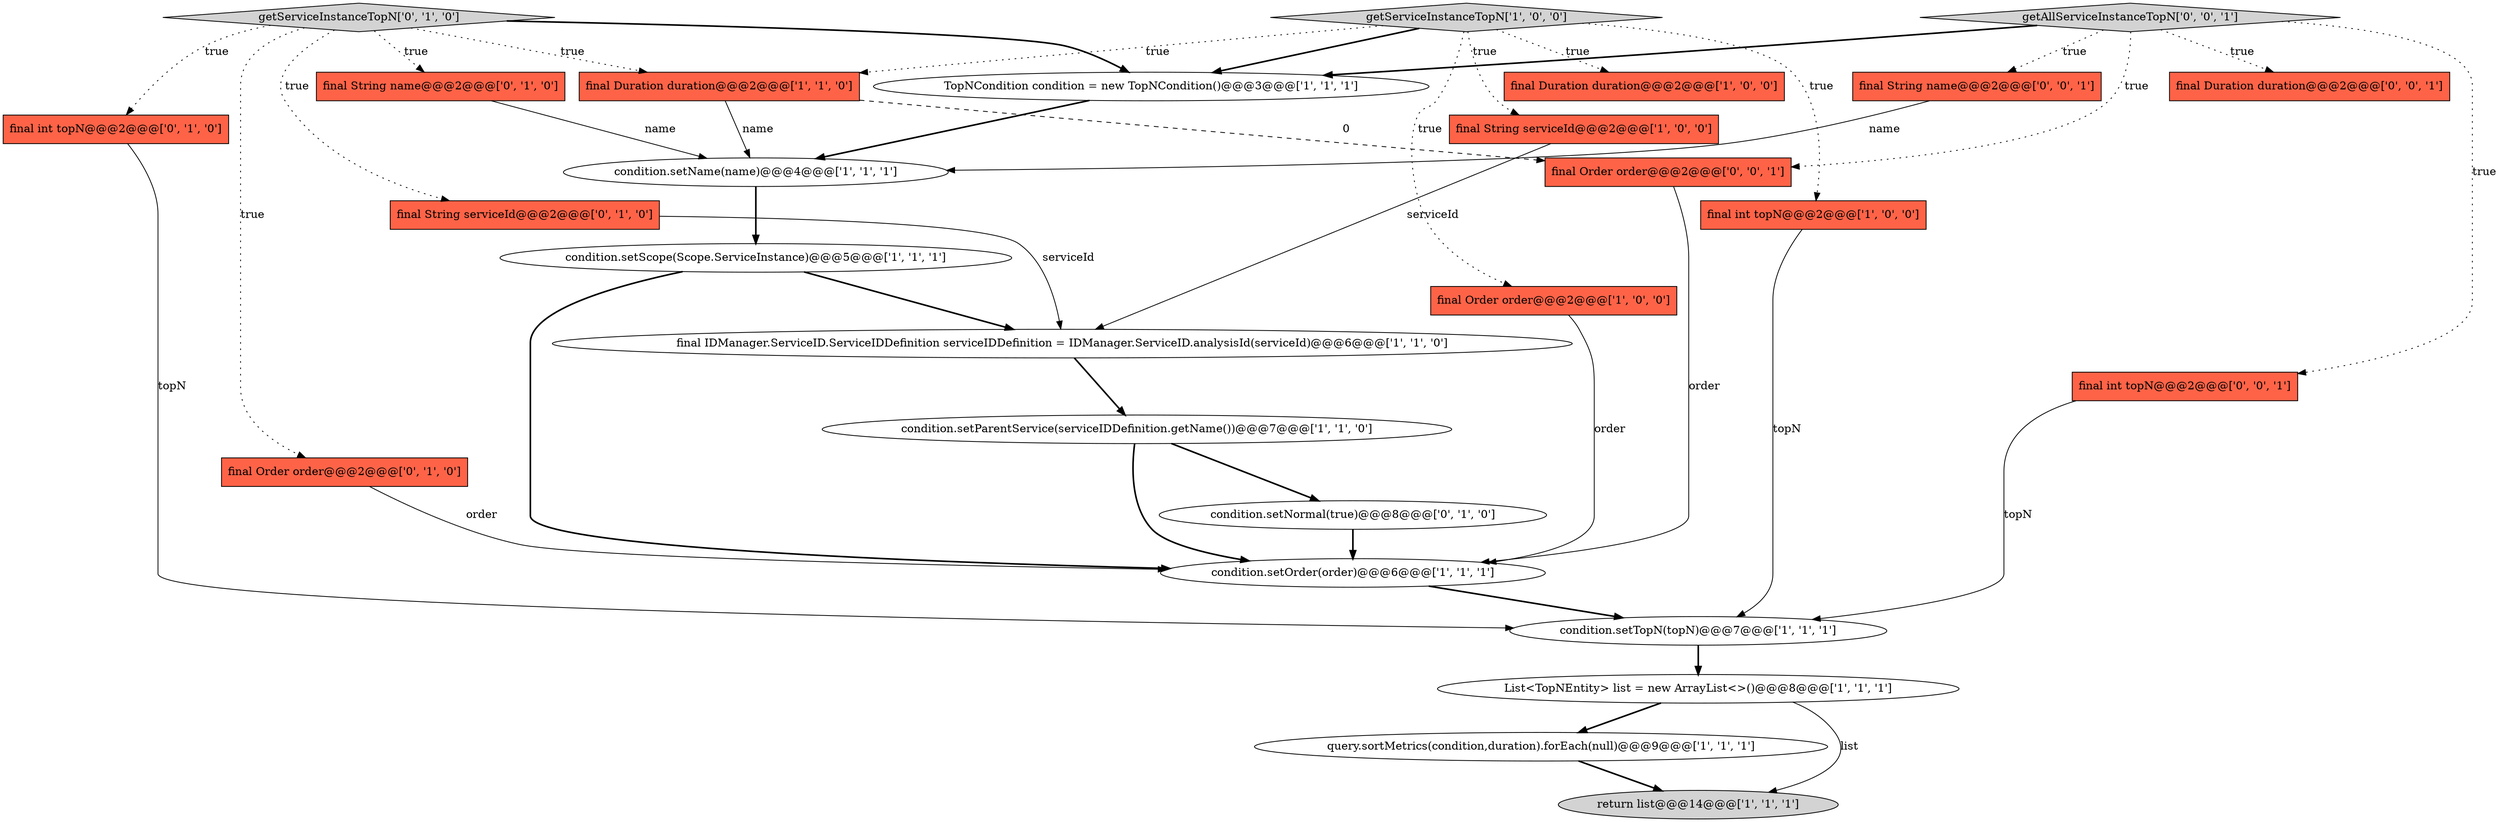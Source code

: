 digraph {
17 [style = filled, label = "getServiceInstanceTopN['0', '1', '0']", fillcolor = lightgray, shape = diamond image = "AAA0AAABBB2BBB"];
13 [style = filled, label = "final Duration duration@@@2@@@['1', '1', '0']", fillcolor = tomato, shape = box image = "AAA0AAABBB1BBB"];
16 [style = filled, label = "final int topN@@@2@@@['0', '1', '0']", fillcolor = tomato, shape = box image = "AAA0AAABBB2BBB"];
10 [style = filled, label = "condition.setParentService(serviceIDDefinition.getName())@@@7@@@['1', '1', '0']", fillcolor = white, shape = ellipse image = "AAA0AAABBB1BBB"];
5 [style = filled, label = "final Duration duration@@@2@@@['1', '0', '0']", fillcolor = tomato, shape = box image = "AAA0AAABBB1BBB"];
19 [style = filled, label = "final Order order@@@2@@@['0', '1', '0']", fillcolor = tomato, shape = box image = "AAA0AAABBB2BBB"];
18 [style = filled, label = "condition.setNormal(true)@@@8@@@['0', '1', '0']", fillcolor = white, shape = ellipse image = "AAA1AAABBB2BBB"];
4 [style = filled, label = "query.sortMetrics(condition,duration).forEach(null)@@@9@@@['1', '1', '1']", fillcolor = white, shape = ellipse image = "AAA0AAABBB1BBB"];
24 [style = filled, label = "getAllServiceInstanceTopN['0', '0', '1']", fillcolor = lightgray, shape = diamond image = "AAA0AAABBB3BBB"];
26 [style = filled, label = "final Order order@@@2@@@['0', '0', '1']", fillcolor = tomato, shape = box image = "AAA0AAABBB3BBB"];
20 [style = filled, label = "final String name@@@2@@@['0', '1', '0']", fillcolor = tomato, shape = box image = "AAA0AAABBB2BBB"];
21 [style = filled, label = "final String serviceId@@@2@@@['0', '1', '0']", fillcolor = tomato, shape = box image = "AAA0AAABBB2BBB"];
15 [style = filled, label = "condition.setTopN(topN)@@@7@@@['1', '1', '1']", fillcolor = white, shape = ellipse image = "AAA0AAABBB1BBB"];
11 [style = filled, label = "final int topN@@@2@@@['1', '0', '0']", fillcolor = tomato, shape = box image = "AAA0AAABBB1BBB"];
12 [style = filled, label = "List<TopNEntity> list = new ArrayList<>()@@@8@@@['1', '1', '1']", fillcolor = white, shape = ellipse image = "AAA0AAABBB1BBB"];
8 [style = filled, label = "final Order order@@@2@@@['1', '0', '0']", fillcolor = tomato, shape = box image = "AAA0AAABBB1BBB"];
6 [style = filled, label = "condition.setName(name)@@@4@@@['1', '1', '1']", fillcolor = white, shape = ellipse image = "AAA0AAABBB1BBB"];
25 [style = filled, label = "final Duration duration@@@2@@@['0', '0', '1']", fillcolor = tomato, shape = box image = "AAA0AAABBB3BBB"];
0 [style = filled, label = "final String serviceId@@@2@@@['1', '0', '0']", fillcolor = tomato, shape = box image = "AAA0AAABBB1BBB"];
3 [style = filled, label = "condition.setOrder(order)@@@6@@@['1', '1', '1']", fillcolor = white, shape = ellipse image = "AAA0AAABBB1BBB"];
1 [style = filled, label = "return list@@@14@@@['1', '1', '1']", fillcolor = lightgray, shape = ellipse image = "AAA0AAABBB1BBB"];
14 [style = filled, label = "condition.setScope(Scope.ServiceInstance)@@@5@@@['1', '1', '1']", fillcolor = white, shape = ellipse image = "AAA0AAABBB1BBB"];
22 [style = filled, label = "final String name@@@2@@@['0', '0', '1']", fillcolor = tomato, shape = box image = "AAA0AAABBB3BBB"];
23 [style = filled, label = "final int topN@@@2@@@['0', '0', '1']", fillcolor = tomato, shape = box image = "AAA0AAABBB3BBB"];
9 [style = filled, label = "TopNCondition condition = new TopNCondition()@@@3@@@['1', '1', '1']", fillcolor = white, shape = ellipse image = "AAA0AAABBB1BBB"];
7 [style = filled, label = "final IDManager.ServiceID.ServiceIDDefinition serviceIDDefinition = IDManager.ServiceID.analysisId(serviceId)@@@6@@@['1', '1', '0']", fillcolor = white, shape = ellipse image = "AAA0AAABBB1BBB"];
2 [style = filled, label = "getServiceInstanceTopN['1', '0', '0']", fillcolor = lightgray, shape = diamond image = "AAA0AAABBB1BBB"];
17->19 [style = dotted, label="true"];
18->3 [style = bold, label=""];
2->11 [style = dotted, label="true"];
11->15 [style = solid, label="topN"];
13->26 [style = dashed, label="0"];
14->7 [style = bold, label=""];
14->3 [style = bold, label=""];
17->16 [style = dotted, label="true"];
24->26 [style = dotted, label="true"];
22->6 [style = solid, label="name"];
7->10 [style = bold, label=""];
2->8 [style = dotted, label="true"];
15->12 [style = bold, label=""];
12->4 [style = bold, label=""];
2->5 [style = dotted, label="true"];
17->13 [style = dotted, label="true"];
13->6 [style = solid, label="name"];
10->3 [style = bold, label=""];
4->1 [style = bold, label=""];
16->15 [style = solid, label="topN"];
9->6 [style = bold, label=""];
12->1 [style = solid, label="list"];
10->18 [style = bold, label=""];
21->7 [style = solid, label="serviceId"];
2->9 [style = bold, label=""];
24->22 [style = dotted, label="true"];
6->14 [style = bold, label=""];
24->23 [style = dotted, label="true"];
17->20 [style = dotted, label="true"];
2->13 [style = dotted, label="true"];
8->3 [style = solid, label="order"];
17->9 [style = bold, label=""];
0->7 [style = solid, label="serviceId"];
23->15 [style = solid, label="topN"];
3->15 [style = bold, label=""];
24->9 [style = bold, label=""];
17->21 [style = dotted, label="true"];
24->25 [style = dotted, label="true"];
2->0 [style = dotted, label="true"];
20->6 [style = solid, label="name"];
19->3 [style = solid, label="order"];
26->3 [style = solid, label="order"];
}
